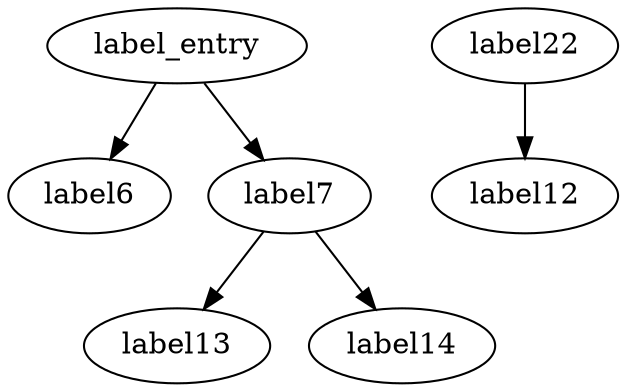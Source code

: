 digraph G {
	label_entry->label6;
	label_entry->label7;
	label7->label13;
	label7->label14;
	label22->label12;
}
